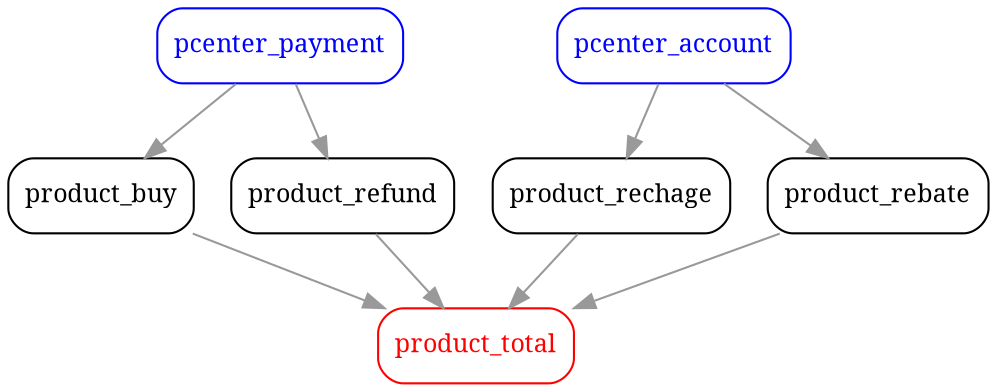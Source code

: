 // comment
digraph "会计网所有产品购课退课数量&金额计算流程图" {
	graph [rankdir=TB]
	node [color=black fontcolor=black fontname=SimSun fontsize=12 shape=box style=rounded]
	edge [color="#999999" fontcolor="#888888" fontname=SimSun fontsize=10]
	a [label=pcenter_payment color=blue fontcolor=blue]
	b [label=pcenter_account color=blue fontcolor=blue]
	c [label=product_buy]
	d [label=product_refund]
	e [label=product_rechage]
	f [label=product_rebate]
	g [label=product_total color=red fontcolor=red]
	b -> e
	a -> d
	d -> g
	f -> g
	e -> g
	b -> f
	a -> c
	c -> g
}
